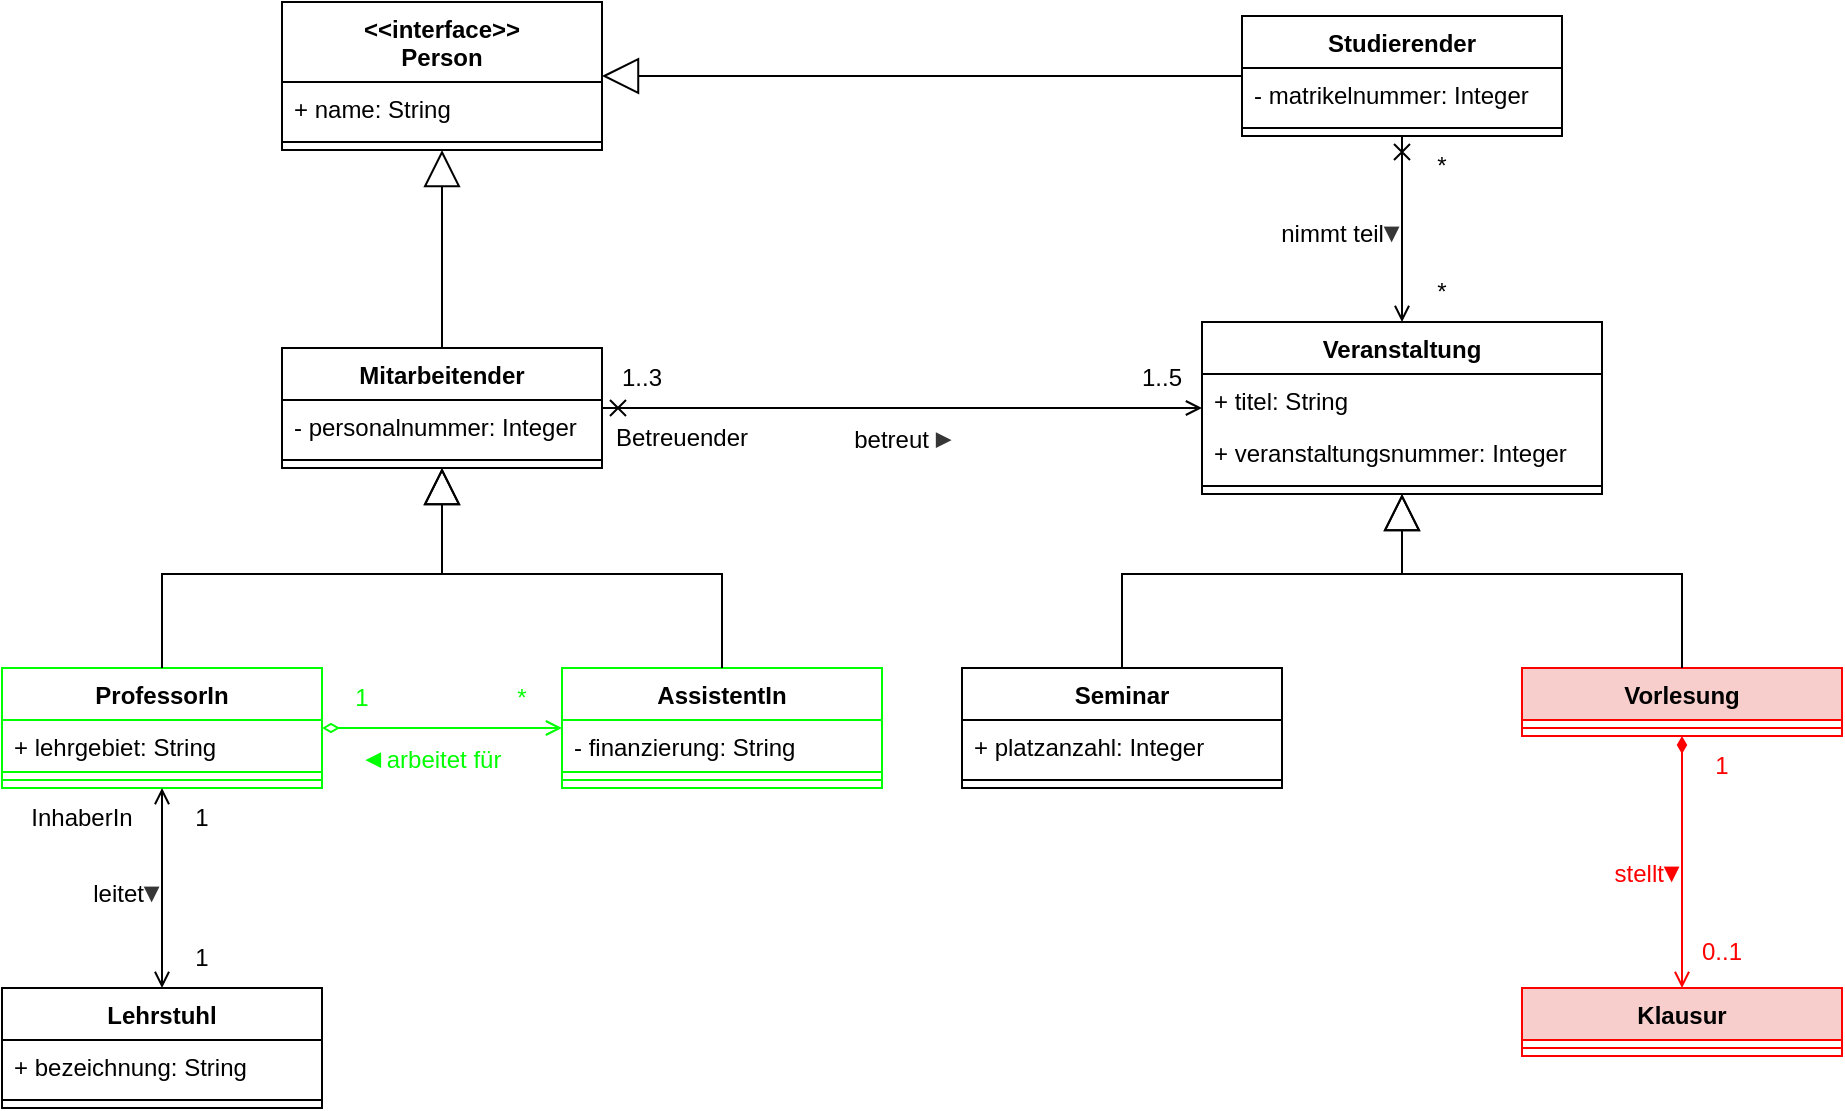 <mxfile version="15.1.3" type="device"><diagram id="v9Vhf3EaA1cyIpQEIIZ3" name="Page-1"><mxGraphModel dx="1086" dy="806" grid="1" gridSize="10" guides="1" tooltips="1" connect="1" arrows="1" fold="1" page="1" pageScale="1" pageWidth="1169" pageHeight="827" math="0" shadow="0"><root><mxCell id="0"/><mxCell id="1" parent="0"/><mxCell id="-BgPnqPDIdYi7_DEOSeT-48" value="1" style="text;html=1;strokeColor=none;fillColor=none;align=center;verticalAlign=middle;whiteSpace=wrap;rounded=0;fontStyle=0;fontColor=#00FF00;" parent="1" vertex="1"><mxGeometry x="190" y="373" width="60" height="30" as="geometry"/></mxCell><mxCell id="-BgPnqPDIdYi7_DEOSeT-49" value="*" style="text;html=1;strokeColor=none;fillColor=none;align=center;verticalAlign=middle;whiteSpace=wrap;rounded=0;fontStyle=0;fontColor=#00FF00;" parent="1" vertex="1"><mxGeometry x="270" y="373" width="60" height="30" as="geometry"/></mxCell><mxCell id="3qLhUPEwI-ZssvXDJAuw-1" value="&lt;&lt;interface&gt;&gt;&#10;Person" style="swimlane;fontStyle=1;align=center;verticalAlign=top;childLayout=stackLayout;horizontal=1;startSize=40;horizontalStack=0;resizeParent=1;resizeParentMax=0;resizeLast=0;collapsible=1;marginBottom=0;" parent="1" vertex="1"><mxGeometry x="180" y="40" width="160" height="74" as="geometry"/></mxCell><mxCell id="3qLhUPEwI-ZssvXDJAuw-2" value="+ name: String" style="text;strokeColor=none;fillColor=none;align=left;verticalAlign=top;spacingLeft=4;spacingRight=4;overflow=hidden;rotatable=0;points=[[0,0.5],[1,0.5]];portConstraint=eastwest;" parent="3qLhUPEwI-ZssvXDJAuw-1" vertex="1"><mxGeometry y="40" width="160" height="26" as="geometry"/></mxCell><mxCell id="3qLhUPEwI-ZssvXDJAuw-3" value="" style="line;strokeWidth=1;fillColor=none;align=left;verticalAlign=middle;spacingTop=-1;spacingLeft=3;spacingRight=3;rotatable=0;labelPosition=right;points=[];portConstraint=eastwest;" parent="3qLhUPEwI-ZssvXDJAuw-1" vertex="1"><mxGeometry y="66" width="160" height="8" as="geometry"/></mxCell><mxCell id="3qLhUPEwI-ZssvXDJAuw-4" value="Studierender" style="swimlane;fontStyle=1;align=center;verticalAlign=top;childLayout=stackLayout;horizontal=1;startSize=26;horizontalStack=0;resizeParent=1;resizeParentMax=0;resizeLast=0;collapsible=1;marginBottom=0;" parent="1" vertex="1"><mxGeometry x="660" y="47" width="160" height="60" as="geometry"/></mxCell><mxCell id="3qLhUPEwI-ZssvXDJAuw-5" value="- matrikelnummer: Integer" style="text;strokeColor=none;fillColor=none;align=left;verticalAlign=top;spacingLeft=4;spacingRight=4;overflow=hidden;rotatable=0;points=[[0,0.5],[1,0.5]];portConstraint=eastwest;" parent="3qLhUPEwI-ZssvXDJAuw-4" vertex="1"><mxGeometry y="26" width="160" height="26" as="geometry"/></mxCell><mxCell id="3qLhUPEwI-ZssvXDJAuw-6" value="" style="line;strokeWidth=1;fillColor=none;align=left;verticalAlign=middle;spacingTop=-1;spacingLeft=3;spacingRight=3;rotatable=0;labelPosition=right;points=[];portConstraint=eastwest;" parent="3qLhUPEwI-ZssvXDJAuw-4" vertex="1"><mxGeometry y="52" width="160" height="8" as="geometry"/></mxCell><mxCell id="3qLhUPEwI-ZssvXDJAuw-7" value="Veranstaltung" style="swimlane;fontStyle=1;align=center;verticalAlign=top;childLayout=stackLayout;horizontal=1;startSize=26;horizontalStack=0;resizeParent=1;resizeParentMax=0;resizeLast=0;collapsible=1;marginBottom=0;" parent="1" vertex="1"><mxGeometry x="640" y="200" width="200" height="86" as="geometry"/></mxCell><mxCell id="-BgPnqPDIdYi7_DEOSeT-16" value="+ titel: String" style="text;strokeColor=none;fillColor=none;align=left;verticalAlign=top;spacingLeft=4;spacingRight=4;overflow=hidden;rotatable=0;points=[[0,0.5],[1,0.5]];portConstraint=eastwest;" parent="3qLhUPEwI-ZssvXDJAuw-7" vertex="1"><mxGeometry y="26" width="200" height="26" as="geometry"/></mxCell><mxCell id="3qLhUPEwI-ZssvXDJAuw-8" value="+ veranstaltungsnummer: Integer" style="text;strokeColor=none;fillColor=none;align=left;verticalAlign=top;spacingLeft=4;spacingRight=4;overflow=hidden;rotatable=0;points=[[0,0.5],[1,0.5]];portConstraint=eastwest;" parent="3qLhUPEwI-ZssvXDJAuw-7" vertex="1"><mxGeometry y="52" width="200" height="26" as="geometry"/></mxCell><mxCell id="3qLhUPEwI-ZssvXDJAuw-9" value="" style="line;strokeWidth=1;fillColor=none;align=left;verticalAlign=middle;spacingTop=-1;spacingLeft=3;spacingRight=3;rotatable=0;labelPosition=right;points=[];portConstraint=eastwest;" parent="3qLhUPEwI-ZssvXDJAuw-7" vertex="1"><mxGeometry y="78" width="200" height="8" as="geometry"/></mxCell><mxCell id="-BgPnqPDIdYi7_DEOSeT-1" value="Mitarbeitender" style="swimlane;fontStyle=1;align=center;verticalAlign=top;childLayout=stackLayout;horizontal=1;startSize=26;horizontalStack=0;resizeParent=1;resizeParentMax=0;resizeLast=0;collapsible=1;marginBottom=0;" parent="1" vertex="1"><mxGeometry x="180" y="213" width="160" height="60" as="geometry"/></mxCell><mxCell id="-BgPnqPDIdYi7_DEOSeT-25" value="- personalnummer: Integer" style="text;strokeColor=none;fillColor=none;align=left;verticalAlign=top;spacingLeft=4;spacingRight=4;overflow=hidden;rotatable=0;points=[[0,0.5],[1,0.5]];portConstraint=eastwest;" parent="-BgPnqPDIdYi7_DEOSeT-1" vertex="1"><mxGeometry y="26" width="160" height="26" as="geometry"/></mxCell><mxCell id="-BgPnqPDIdYi7_DEOSeT-3" value="" style="line;strokeWidth=1;fillColor=none;align=left;verticalAlign=middle;spacingTop=-1;spacingLeft=3;spacingRight=3;rotatable=0;labelPosition=right;points=[];portConstraint=eastwest;" parent="-BgPnqPDIdYi7_DEOSeT-1" vertex="1"><mxGeometry y="52" width="160" height="8" as="geometry"/></mxCell><mxCell id="-BgPnqPDIdYi7_DEOSeT-4" value="Seminar" style="swimlane;fontStyle=1;align=center;verticalAlign=top;childLayout=stackLayout;horizontal=1;startSize=26;horizontalStack=0;resizeParent=1;resizeParentMax=0;resizeLast=0;collapsible=1;marginBottom=0;" parent="1" vertex="1"><mxGeometry x="520" y="373" width="160" height="60" as="geometry"/></mxCell><mxCell id="-BgPnqPDIdYi7_DEOSeT-23" value="+ platzanzahl: Integer" style="text;strokeColor=none;fillColor=none;align=left;verticalAlign=top;spacingLeft=4;spacingRight=4;overflow=hidden;rotatable=0;points=[[0,0.5],[1,0.5]];portConstraint=eastwest;" parent="-BgPnqPDIdYi7_DEOSeT-4" vertex="1"><mxGeometry y="26" width="160" height="26" as="geometry"/></mxCell><mxCell id="-BgPnqPDIdYi7_DEOSeT-6" value="" style="line;strokeWidth=1;fillColor=none;align=left;verticalAlign=middle;spacingTop=-1;spacingLeft=3;spacingRight=3;rotatable=0;labelPosition=right;points=[];portConstraint=eastwest;" parent="-BgPnqPDIdYi7_DEOSeT-4" vertex="1"><mxGeometry y="52" width="160" height="8" as="geometry"/></mxCell><mxCell id="-BgPnqPDIdYi7_DEOSeT-7" value="Klausur" style="swimlane;fontStyle=1;align=center;verticalAlign=top;childLayout=stackLayout;horizontal=1;startSize=26;horizontalStack=0;resizeParent=1;resizeParentMax=0;resizeLast=0;collapsible=1;marginBottom=0;fillColor=#f8cecc;strokeColor=#FF0000;" parent="1" vertex="1"><mxGeometry x="800" y="533" width="160" height="34" as="geometry"/></mxCell><mxCell id="-BgPnqPDIdYi7_DEOSeT-9" value="" style="line;strokeWidth=1;fillColor=#f8cecc;align=left;verticalAlign=middle;spacingTop=-1;spacingLeft=3;spacingRight=3;rotatable=0;labelPosition=right;points=[];portConstraint=eastwest;strokeColor=#FF0000;" parent="-BgPnqPDIdYi7_DEOSeT-7" vertex="1"><mxGeometry y="26" width="160" height="8" as="geometry"/></mxCell><mxCell id="-BgPnqPDIdYi7_DEOSeT-14" value="" style="endArrow=block;endSize=16;endFill=0;html=1;rounded=0;" parent="1" source="3qLhUPEwI-ZssvXDJAuw-4" target="3qLhUPEwI-ZssvXDJAuw-1" edge="1"><mxGeometry width="160" relative="1" as="geometry"><mxPoint x="550" y="287" as="sourcePoint"/><mxPoint x="360" y="77" as="targetPoint"/></mxGeometry></mxCell><mxCell id="-BgPnqPDIdYi7_DEOSeT-15" value="" style="endArrow=block;endSize=16;endFill=0;html=1;rounded=0;" parent="1" source="-BgPnqPDIdYi7_DEOSeT-1" target="3qLhUPEwI-ZssvXDJAuw-1" edge="1"><mxGeometry width="160" relative="1" as="geometry"><mxPoint x="430" y="127" as="sourcePoint"/><mxPoint x="350" y="127" as="targetPoint"/></mxGeometry></mxCell><mxCell id="-BgPnqPDIdYi7_DEOSeT-17" value="Vorlesung" style="swimlane;fontStyle=1;align=center;verticalAlign=top;childLayout=stackLayout;horizontal=1;startSize=26;horizontalStack=0;resizeParent=1;resizeParentMax=0;resizeLast=0;collapsible=1;marginBottom=0;fillColor=#f8cecc;strokeColor=#FF0000;" parent="1" vertex="1"><mxGeometry x="800" y="373" width="160" height="34" as="geometry"/></mxCell><mxCell id="-BgPnqPDIdYi7_DEOSeT-18" value="" style="line;strokeWidth=1;fillColor=#f8cecc;align=left;verticalAlign=middle;spacingTop=-1;spacingLeft=3;spacingRight=3;rotatable=0;labelPosition=right;points=[];portConstraint=eastwest;strokeColor=#FF0000;" parent="-BgPnqPDIdYi7_DEOSeT-17" vertex="1"><mxGeometry y="26" width="160" height="8" as="geometry"/></mxCell><mxCell id="-BgPnqPDIdYi7_DEOSeT-19" value="" style="endArrow=block;endSize=16;endFill=0;html=1;rounded=0;" parent="1" source="-BgPnqPDIdYi7_DEOSeT-4" target="3qLhUPEwI-ZssvXDJAuw-7" edge="1"><mxGeometry width="160" relative="1" as="geometry"><mxPoint x="290" y="263" as="sourcePoint"/><mxPoint x="290" y="203" as="targetPoint"/><Array as="points"><mxPoint x="600" y="326"/><mxPoint x="740" y="326"/></Array></mxGeometry></mxCell><mxCell id="-BgPnqPDIdYi7_DEOSeT-20" value="" style="endArrow=block;endSize=16;endFill=0;html=1;rounded=0;" parent="1" source="-BgPnqPDIdYi7_DEOSeT-17" target="3qLhUPEwI-ZssvXDJAuw-7" edge="1"><mxGeometry width="160" relative="1" as="geometry"><mxPoint x="300" y="273" as="sourcePoint"/><mxPoint x="300" y="213" as="targetPoint"/><Array as="points"><mxPoint x="880" y="326"/><mxPoint x="740" y="326"/></Array></mxGeometry></mxCell><mxCell id="-BgPnqPDIdYi7_DEOSeT-26" value="ProfessorIn" style="swimlane;fontStyle=1;align=center;verticalAlign=top;childLayout=stackLayout;horizontal=1;startSize=26;horizontalStack=0;resizeParent=1;resizeParentMax=0;resizeLast=0;collapsible=1;marginBottom=0;strokeColor=#00FF00;" parent="1" vertex="1"><mxGeometry x="40" y="373" width="160" height="60" as="geometry"/></mxCell><mxCell id="-BgPnqPDIdYi7_DEOSeT-27" value="+ lehrgebiet: String" style="text;fillColor=none;align=left;verticalAlign=top;spacingLeft=4;spacingRight=4;overflow=hidden;rotatable=0;points=[[0,0.5],[1,0.5]];portConstraint=eastwest;strokeColor=#00FF00;" parent="-BgPnqPDIdYi7_DEOSeT-26" vertex="1"><mxGeometry y="26" width="160" height="26" as="geometry"/></mxCell><mxCell id="-BgPnqPDIdYi7_DEOSeT-28" value="" style="line;strokeWidth=1;fillColor=none;align=left;verticalAlign=middle;spacingTop=-1;spacingLeft=3;spacingRight=3;rotatable=0;labelPosition=right;points=[];portConstraint=eastwest;strokeColor=#00FF00;" parent="-BgPnqPDIdYi7_DEOSeT-26" vertex="1"><mxGeometry y="52" width="160" height="8" as="geometry"/></mxCell><mxCell id="-BgPnqPDIdYi7_DEOSeT-29" value="AssistentIn" style="swimlane;fontStyle=1;align=center;verticalAlign=top;childLayout=stackLayout;horizontal=1;startSize=26;horizontalStack=0;resizeParent=1;resizeParentMax=0;resizeLast=0;collapsible=1;marginBottom=0;strokeColor=#00FF00;" parent="1" vertex="1"><mxGeometry x="320" y="373" width="160" height="60" as="geometry"/></mxCell><mxCell id="-BgPnqPDIdYi7_DEOSeT-30" value="- finanzierung: String" style="text;fillColor=none;align=left;verticalAlign=top;spacingLeft=4;spacingRight=4;overflow=hidden;rotatable=0;points=[[0,0.5],[1,0.5]];portConstraint=eastwest;strokeColor=#00FF00;" parent="-BgPnqPDIdYi7_DEOSeT-29" vertex="1"><mxGeometry y="26" width="160" height="26" as="geometry"/></mxCell><mxCell id="-BgPnqPDIdYi7_DEOSeT-31" value="" style="line;strokeWidth=1;fillColor=none;align=left;verticalAlign=middle;spacingTop=-1;spacingLeft=3;spacingRight=3;rotatable=0;labelPosition=right;points=[];portConstraint=eastwest;strokeColor=#00FF00;" parent="-BgPnqPDIdYi7_DEOSeT-29" vertex="1"><mxGeometry y="52" width="160" height="8" as="geometry"/></mxCell><mxCell id="-BgPnqPDIdYi7_DEOSeT-32" value="Lehrstuhl" style="swimlane;fontStyle=1;align=center;verticalAlign=top;childLayout=stackLayout;horizontal=1;startSize=26;horizontalStack=0;resizeParent=1;resizeParentMax=0;resizeLast=0;collapsible=1;marginBottom=0;" parent="1" vertex="1"><mxGeometry x="40" y="533" width="160" height="60" as="geometry"/></mxCell><mxCell id="gNo1gSIBqkN6o_tLAZry-1" value="+ bezeichnung: String" style="text;strokeColor=none;fillColor=none;align=left;verticalAlign=top;spacingLeft=4;spacingRight=4;overflow=hidden;rotatable=0;points=[[0,0.5],[1,0.5]];portConstraint=eastwest;" parent="-BgPnqPDIdYi7_DEOSeT-32" vertex="1"><mxGeometry y="26" width="160" height="26" as="geometry"/></mxCell><mxCell id="-BgPnqPDIdYi7_DEOSeT-34" value="" style="line;strokeWidth=1;fillColor=none;align=left;verticalAlign=middle;spacingTop=-1;spacingLeft=3;spacingRight=3;rotatable=0;labelPosition=right;points=[];portConstraint=eastwest;" parent="-BgPnqPDIdYi7_DEOSeT-32" vertex="1"><mxGeometry y="52" width="160" height="8" as="geometry"/></mxCell><mxCell id="-BgPnqPDIdYi7_DEOSeT-35" value="" style="endArrow=block;endSize=16;endFill=0;html=1;rounded=0;" parent="1" source="-BgPnqPDIdYi7_DEOSeT-26" target="-BgPnqPDIdYi7_DEOSeT-1" edge="1"><mxGeometry width="160" relative="1" as="geometry"><mxPoint x="250" y="263" as="sourcePoint"/><mxPoint x="250" y="203" as="targetPoint"/><Array as="points"><mxPoint x="120" y="326"/><mxPoint x="260" y="326"/></Array></mxGeometry></mxCell><mxCell id="-BgPnqPDIdYi7_DEOSeT-36" value="" style="endArrow=block;endSize=16;endFill=0;html=1;rounded=0;" parent="1" source="-BgPnqPDIdYi7_DEOSeT-29" target="-BgPnqPDIdYi7_DEOSeT-1" edge="1"><mxGeometry width="160" relative="1" as="geometry"><mxPoint x="187.91" y="397" as="sourcePoint"/><mxPoint x="232.09" y="323" as="targetPoint"/><Array as="points"><mxPoint x="400" y="326"/><mxPoint x="260" y="326"/></Array></mxGeometry></mxCell><mxCell id="-BgPnqPDIdYi7_DEOSeT-37" value="" style="endArrow=open;html=1;rounded=0;startArrow=open;startFill=0;endFill=0;" parent="1" source="-BgPnqPDIdYi7_DEOSeT-32" target="-BgPnqPDIdYi7_DEOSeT-26" edge="1"><mxGeometry width="50" height="50" relative="1" as="geometry"><mxPoint x="560" y="353" as="sourcePoint"/><mxPoint x="610" y="303" as="targetPoint"/></mxGeometry></mxCell><mxCell id="-BgPnqPDIdYi7_DEOSeT-38" value="" style="endArrow=cross;html=1;rounded=0;startArrow=open;startFill=0;endFill=0;" parent="1" source="3qLhUPEwI-ZssvXDJAuw-7" target="3qLhUPEwI-ZssvXDJAuw-4" edge="1"><mxGeometry width="50" height="50" relative="1" as="geometry"><mxPoint x="244.828" y="467" as="sourcePoint"/><mxPoint x="235.172" y="411" as="targetPoint"/></mxGeometry></mxCell><mxCell id="-BgPnqPDIdYi7_DEOSeT-39" value="" style="endArrow=cross;html=1;rounded=0;endFill=0;startArrow=open;startFill=0;" parent="1" source="3qLhUPEwI-ZssvXDJAuw-7" target="-BgPnqPDIdYi7_DEOSeT-1" edge="1"><mxGeometry width="50" height="50" relative="1" as="geometry"><mxPoint x="690" y="181" as="sourcePoint"/><mxPoint x="360" y="243" as="targetPoint"/></mxGeometry></mxCell><mxCell id="-BgPnqPDIdYi7_DEOSeT-40" value="" style="endArrow=diamondThin;html=1;rounded=0;startArrow=open;startFill=0;endFill=1;fillColor=#f8cecc;strokeColor=#FF0000;" parent="1" source="-BgPnqPDIdYi7_DEOSeT-7" target="-BgPnqPDIdYi7_DEOSeT-17" edge="1"><mxGeometry width="50" height="50" relative="1" as="geometry"><mxPoint x="690" y="207.4" as="sourcePoint"/><mxPoint x="370" y="275.88" as="targetPoint"/></mxGeometry></mxCell><mxCell id="-BgPnqPDIdYi7_DEOSeT-41" value="" style="endArrow=diamondThin;html=1;rounded=0;startArrow=open;startFill=0;endFill=0;strokeColor=#00FF00;" parent="1" source="-BgPnqPDIdYi7_DEOSeT-29" target="-BgPnqPDIdYi7_DEOSeT-26" edge="1"><mxGeometry width="50" height="50" relative="1" as="geometry"><mxPoint x="650" y="207.4" as="sourcePoint"/><mxPoint x="330" y="275.88" as="targetPoint"/></mxGeometry></mxCell><mxCell id="-BgPnqPDIdYi7_DEOSeT-42" value="*" style="text;html=1;strokeColor=none;fillColor=none;align=center;verticalAlign=middle;whiteSpace=wrap;rounded=0;" parent="1" vertex="1"><mxGeometry x="730" y="170" width="60" height="30" as="geometry"/></mxCell><mxCell id="-BgPnqPDIdYi7_DEOSeT-43" value="*" style="text;html=1;strokeColor=none;fillColor=none;align=center;verticalAlign=middle;whiteSpace=wrap;rounded=0;" parent="1" vertex="1"><mxGeometry x="730" y="107" width="60" height="30" as="geometry"/></mxCell><mxCell id="-BgPnqPDIdYi7_DEOSeT-44" value="1..3" style="text;html=1;strokeColor=none;fillColor=none;align=center;verticalAlign=middle;whiteSpace=wrap;rounded=0;fontStyle=0" parent="1" vertex="1"><mxGeometry x="330" y="213" width="60" height="30" as="geometry"/></mxCell><mxCell id="-BgPnqPDIdYi7_DEOSeT-45" value="0..1" style="text;html=1;strokeColor=none;fillColor=none;align=center;verticalAlign=middle;whiteSpace=wrap;rounded=0;fontColor=#FF0000;" parent="1" vertex="1"><mxGeometry x="870" y="500" width="60" height="30" as="geometry"/></mxCell><mxCell id="-BgPnqPDIdYi7_DEOSeT-47" value="1..5" style="text;html=1;strokeColor=none;fillColor=none;align=center;verticalAlign=middle;whiteSpace=wrap;rounded=0;" parent="1" vertex="1"><mxGeometry x="590" y="213" width="60" height="30" as="geometry"/></mxCell><mxCell id="-BgPnqPDIdYi7_DEOSeT-51" value="1" style="text;html=1;strokeColor=none;fillColor=none;align=center;verticalAlign=middle;whiteSpace=wrap;rounded=0;fontStyle=0" parent="1" vertex="1"><mxGeometry x="110" y="503" width="60" height="30" as="geometry"/></mxCell><mxCell id="-BgPnqPDIdYi7_DEOSeT-52" value="1" style="text;html=1;strokeColor=none;fillColor=none;align=center;verticalAlign=middle;whiteSpace=wrap;rounded=0;fontStyle=0" parent="1" vertex="1"><mxGeometry x="110" y="433" width="60" height="30" as="geometry"/></mxCell><mxCell id="-BgPnqPDIdYi7_DEOSeT-53" value="InhaberIn" style="text;html=1;strokeColor=none;fillColor=none;align=center;verticalAlign=middle;whiteSpace=wrap;rounded=0;" parent="1" vertex="1"><mxGeometry x="40" y="433" width="80" height="30" as="geometry"/></mxCell><mxCell id="-BgPnqPDIdYi7_DEOSeT-54" value="1" style="text;html=1;strokeColor=none;fillColor=none;align=center;verticalAlign=middle;whiteSpace=wrap;rounded=0;fontColor=#FF0000;" parent="1" vertex="1"><mxGeometry x="870" y="407" width="60" height="30" as="geometry"/></mxCell><mxCell id="-BgPnqPDIdYi7_DEOSeT-56" value="betreut&amp;nbsp;&lt;span style=&quot;color: rgb(55 , 54 , 55)&quot;&gt;&lt;b&gt;&lt;font style=&quot;font-size: 14px&quot;&gt;▸&lt;/font&gt;&lt;/b&gt;&lt;/span&gt;" style="text;html=1;strokeColor=none;fillColor=none;align=center;verticalAlign=middle;whiteSpace=wrap;rounded=0;" parent="1" vertex="1"><mxGeometry x="450" y="243" width="80" height="30" as="geometry"/></mxCell><mxCell id="-BgPnqPDIdYi7_DEOSeT-57" value="nimmt teil&lt;font color=&quot;#373637&quot;&gt;&lt;span style=&quot;font-size: 14px&quot;&gt;&lt;b&gt;▾&lt;/b&gt;&lt;/span&gt;&lt;/font&gt;" style="text;html=1;strokeColor=none;fillColor=none;align=right;verticalAlign=middle;whiteSpace=wrap;rounded=0;" parent="1" vertex="1"><mxGeometry x="660" y="140" width="80" height="30" as="geometry"/></mxCell><mxCell id="-BgPnqPDIdYi7_DEOSeT-58" value="&lt;span style=&quot;font-family: helvetica; font-style: normal; letter-spacing: normal; text-align: center; text-indent: 0px; text-transform: none; word-spacing: 0px; display: inline; float: none;&quot;&gt;&lt;font size=&quot;1&quot;&gt;&lt;b style=&quot;font-size: 14px&quot;&gt;◂&lt;/b&gt;&lt;/font&gt;&lt;/span&gt;&lt;span style=&quot;font-family: helvetica; font-size: 12px; font-style: normal; font-weight: 400; letter-spacing: normal; text-align: center; text-indent: 0px; text-transform: none; word-spacing: 0px; display: inline; float: none;&quot;&gt; arbeitet für&lt;/span&gt;" style="text;whiteSpace=wrap;html=1;fontSize=14;fontFamily=Helvetica;fontColor=#00FF00;" parent="1" vertex="1"><mxGeometry x="220" y="403" width="80" height="30" as="geometry"/></mxCell><mxCell id="-BgPnqPDIdYi7_DEOSeT-59" value="stellt&lt;b style=&quot;font-size: 14px;&quot;&gt;▾&lt;/b&gt;" style="text;html=1;strokeColor=none;fillColor=none;align=right;verticalAlign=middle;whiteSpace=wrap;rounded=0;fontColor=#FF0000;" parent="1" vertex="1"><mxGeometry x="800" y="460" width="80" height="30" as="geometry"/></mxCell><mxCell id="-BgPnqPDIdYi7_DEOSeT-60" value="leitet&lt;b style=&quot;color: rgb(55 , 54 , 55) ; font-size: 14px&quot;&gt;▾&lt;/b&gt;" style="text;html=1;strokeColor=none;fillColor=none;align=right;verticalAlign=middle;whiteSpace=wrap;rounded=0;" parent="1" vertex="1"><mxGeometry x="40" y="470" width="80" height="30" as="geometry"/></mxCell><mxCell id="gNo1gSIBqkN6o_tLAZry-2" value="Betreuender" style="text;html=1;strokeColor=none;fillColor=none;align=center;verticalAlign=middle;whiteSpace=wrap;rounded=0;" parent="1" vertex="1"><mxGeometry x="340" y="243" width="80" height="30" as="geometry"/></mxCell></root></mxGraphModel></diagram></mxfile>
